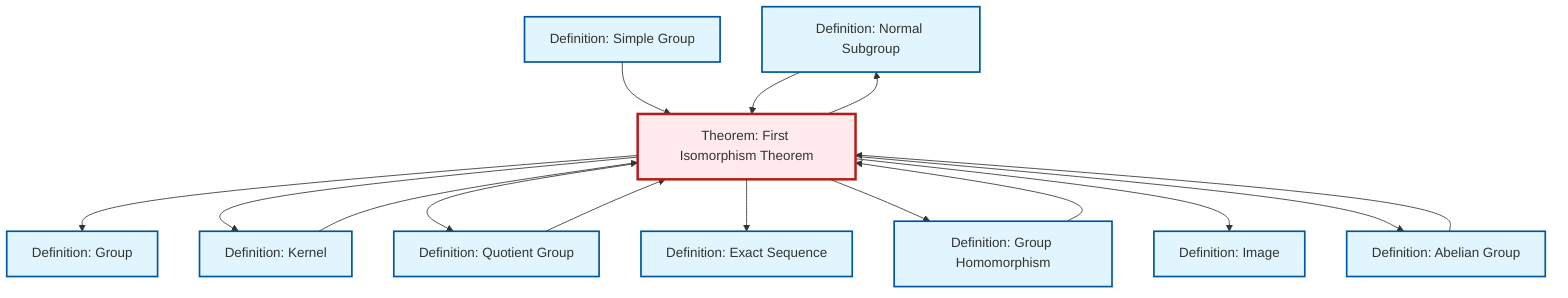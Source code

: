 graph TD
    classDef definition fill:#e1f5fe,stroke:#01579b,stroke-width:2px
    classDef theorem fill:#f3e5f5,stroke:#4a148c,stroke-width:2px
    classDef axiom fill:#fff3e0,stroke:#e65100,stroke-width:2px
    classDef example fill:#e8f5e9,stroke:#1b5e20,stroke-width:2px
    classDef current fill:#ffebee,stroke:#b71c1c,stroke-width:3px
    def-exact-sequence["Definition: Exact Sequence"]:::definition
    def-normal-subgroup["Definition: Normal Subgroup"]:::definition
    def-kernel["Definition: Kernel"]:::definition
    def-image["Definition: Image"]:::definition
    def-abelian-group["Definition: Abelian Group"]:::definition
    def-simple-group["Definition: Simple Group"]:::definition
    def-quotient-group["Definition: Quotient Group"]:::definition
    thm-first-isomorphism["Theorem: First Isomorphism Theorem"]:::theorem
    def-homomorphism["Definition: Group Homomorphism"]:::definition
    def-group["Definition: Group"]:::definition
    def-homomorphism --> thm-first-isomorphism
    thm-first-isomorphism --> def-group
    def-abelian-group --> thm-first-isomorphism
    def-simple-group --> thm-first-isomorphism
    thm-first-isomorphism --> def-kernel
    def-quotient-group --> thm-first-isomorphism
    thm-first-isomorphism --> def-normal-subgroup
    thm-first-isomorphism --> def-quotient-group
    def-normal-subgroup --> thm-first-isomorphism
    def-kernel --> thm-first-isomorphism
    thm-first-isomorphism --> def-exact-sequence
    thm-first-isomorphism --> def-homomorphism
    thm-first-isomorphism --> def-image
    thm-first-isomorphism --> def-abelian-group
    class thm-first-isomorphism current